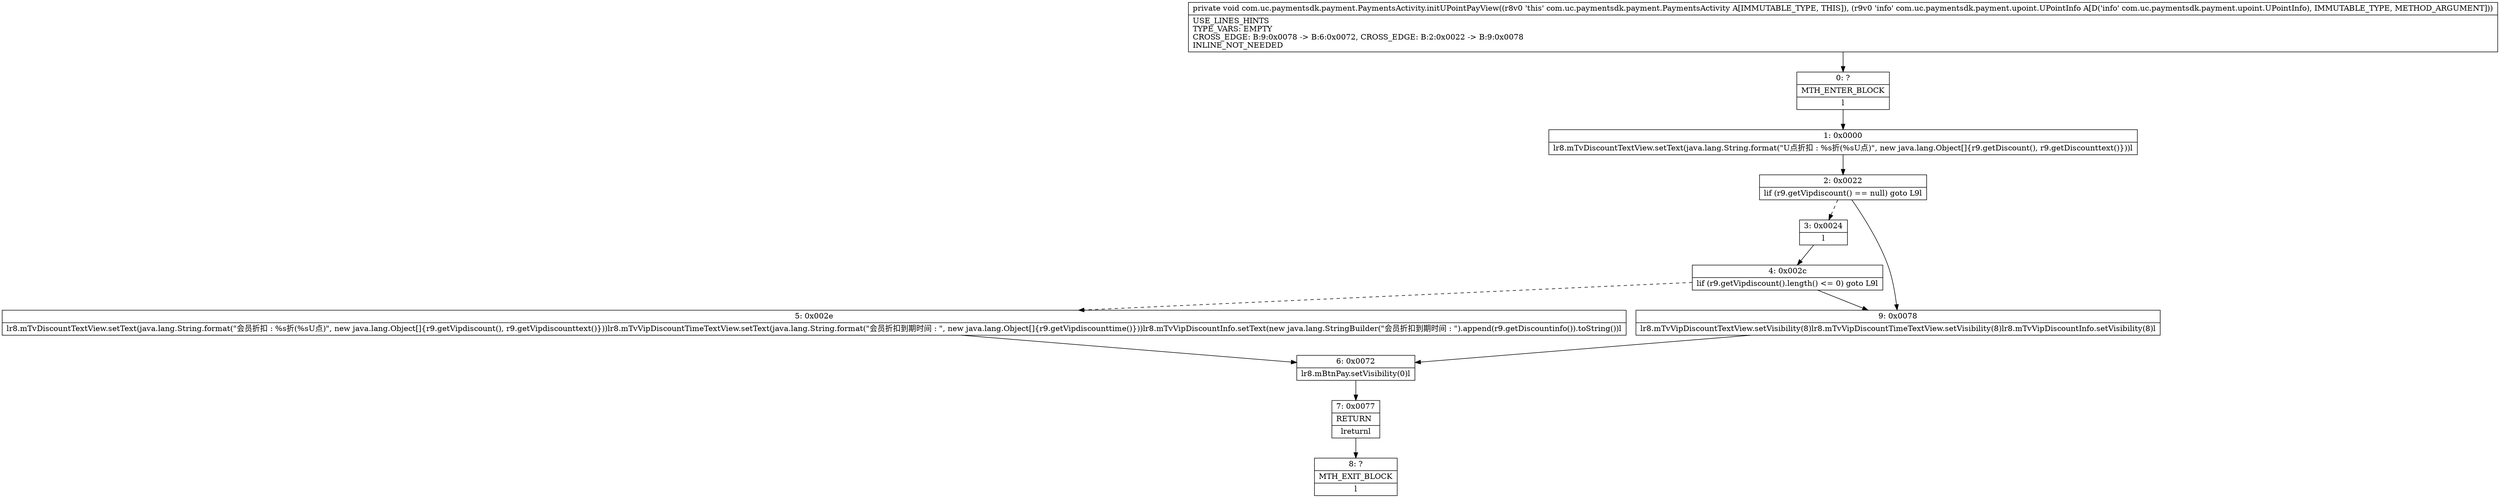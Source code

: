 digraph "CFG forcom.uc.paymentsdk.payment.PaymentsActivity.initUPointPayView(Lcom\/uc\/paymentsdk\/payment\/upoint\/UPointInfo;)V" {
Node_0 [shape=record,label="{0\:\ ?|MTH_ENTER_BLOCK\l|l}"];
Node_1 [shape=record,label="{1\:\ 0x0000|lr8.mTvDiscountTextView.setText(java.lang.String.format(\"U点折扣 : %s折(%sU点)\", new java.lang.Object[]\{r9.getDiscount(), r9.getDiscounttext()\}))l}"];
Node_2 [shape=record,label="{2\:\ 0x0022|lif (r9.getVipdiscount() == null) goto L9l}"];
Node_3 [shape=record,label="{3\:\ 0x0024|l}"];
Node_4 [shape=record,label="{4\:\ 0x002c|lif (r9.getVipdiscount().length() \<= 0) goto L9l}"];
Node_5 [shape=record,label="{5\:\ 0x002e|lr8.mTvDiscountTextView.setText(java.lang.String.format(\"会员折扣 : %s折(%sU点)\", new java.lang.Object[]\{r9.getVipdiscount(), r9.getVipdiscounttext()\}))lr8.mTvVipDiscountTimeTextView.setText(java.lang.String.format(\"会员折扣到期时间 : \", new java.lang.Object[]\{r9.getVipdiscounttime()\}))lr8.mTvVipDiscountInfo.setText(new java.lang.StringBuilder(\"会员折扣到期时间 : \").append(r9.getDiscountinfo()).toString())l}"];
Node_6 [shape=record,label="{6\:\ 0x0072|lr8.mBtnPay.setVisibility(0)l}"];
Node_7 [shape=record,label="{7\:\ 0x0077|RETURN\l|lreturnl}"];
Node_8 [shape=record,label="{8\:\ ?|MTH_EXIT_BLOCK\l|l}"];
Node_9 [shape=record,label="{9\:\ 0x0078|lr8.mTvVipDiscountTextView.setVisibility(8)lr8.mTvVipDiscountTimeTextView.setVisibility(8)lr8.mTvVipDiscountInfo.setVisibility(8)l}"];
MethodNode[shape=record,label="{private void com.uc.paymentsdk.payment.PaymentsActivity.initUPointPayView((r8v0 'this' com.uc.paymentsdk.payment.PaymentsActivity A[IMMUTABLE_TYPE, THIS]), (r9v0 'info' com.uc.paymentsdk.payment.upoint.UPointInfo A[D('info' com.uc.paymentsdk.payment.upoint.UPointInfo), IMMUTABLE_TYPE, METHOD_ARGUMENT]))  | USE_LINES_HINTS\lTYPE_VARS: EMPTY\lCROSS_EDGE: B:9:0x0078 \-\> B:6:0x0072, CROSS_EDGE: B:2:0x0022 \-\> B:9:0x0078\lINLINE_NOT_NEEDED\l}"];
MethodNode -> Node_0;
Node_0 -> Node_1;
Node_1 -> Node_2;
Node_2 -> Node_3[style=dashed];
Node_2 -> Node_9;
Node_3 -> Node_4;
Node_4 -> Node_5[style=dashed];
Node_4 -> Node_9;
Node_5 -> Node_6;
Node_6 -> Node_7;
Node_7 -> Node_8;
Node_9 -> Node_6;
}

